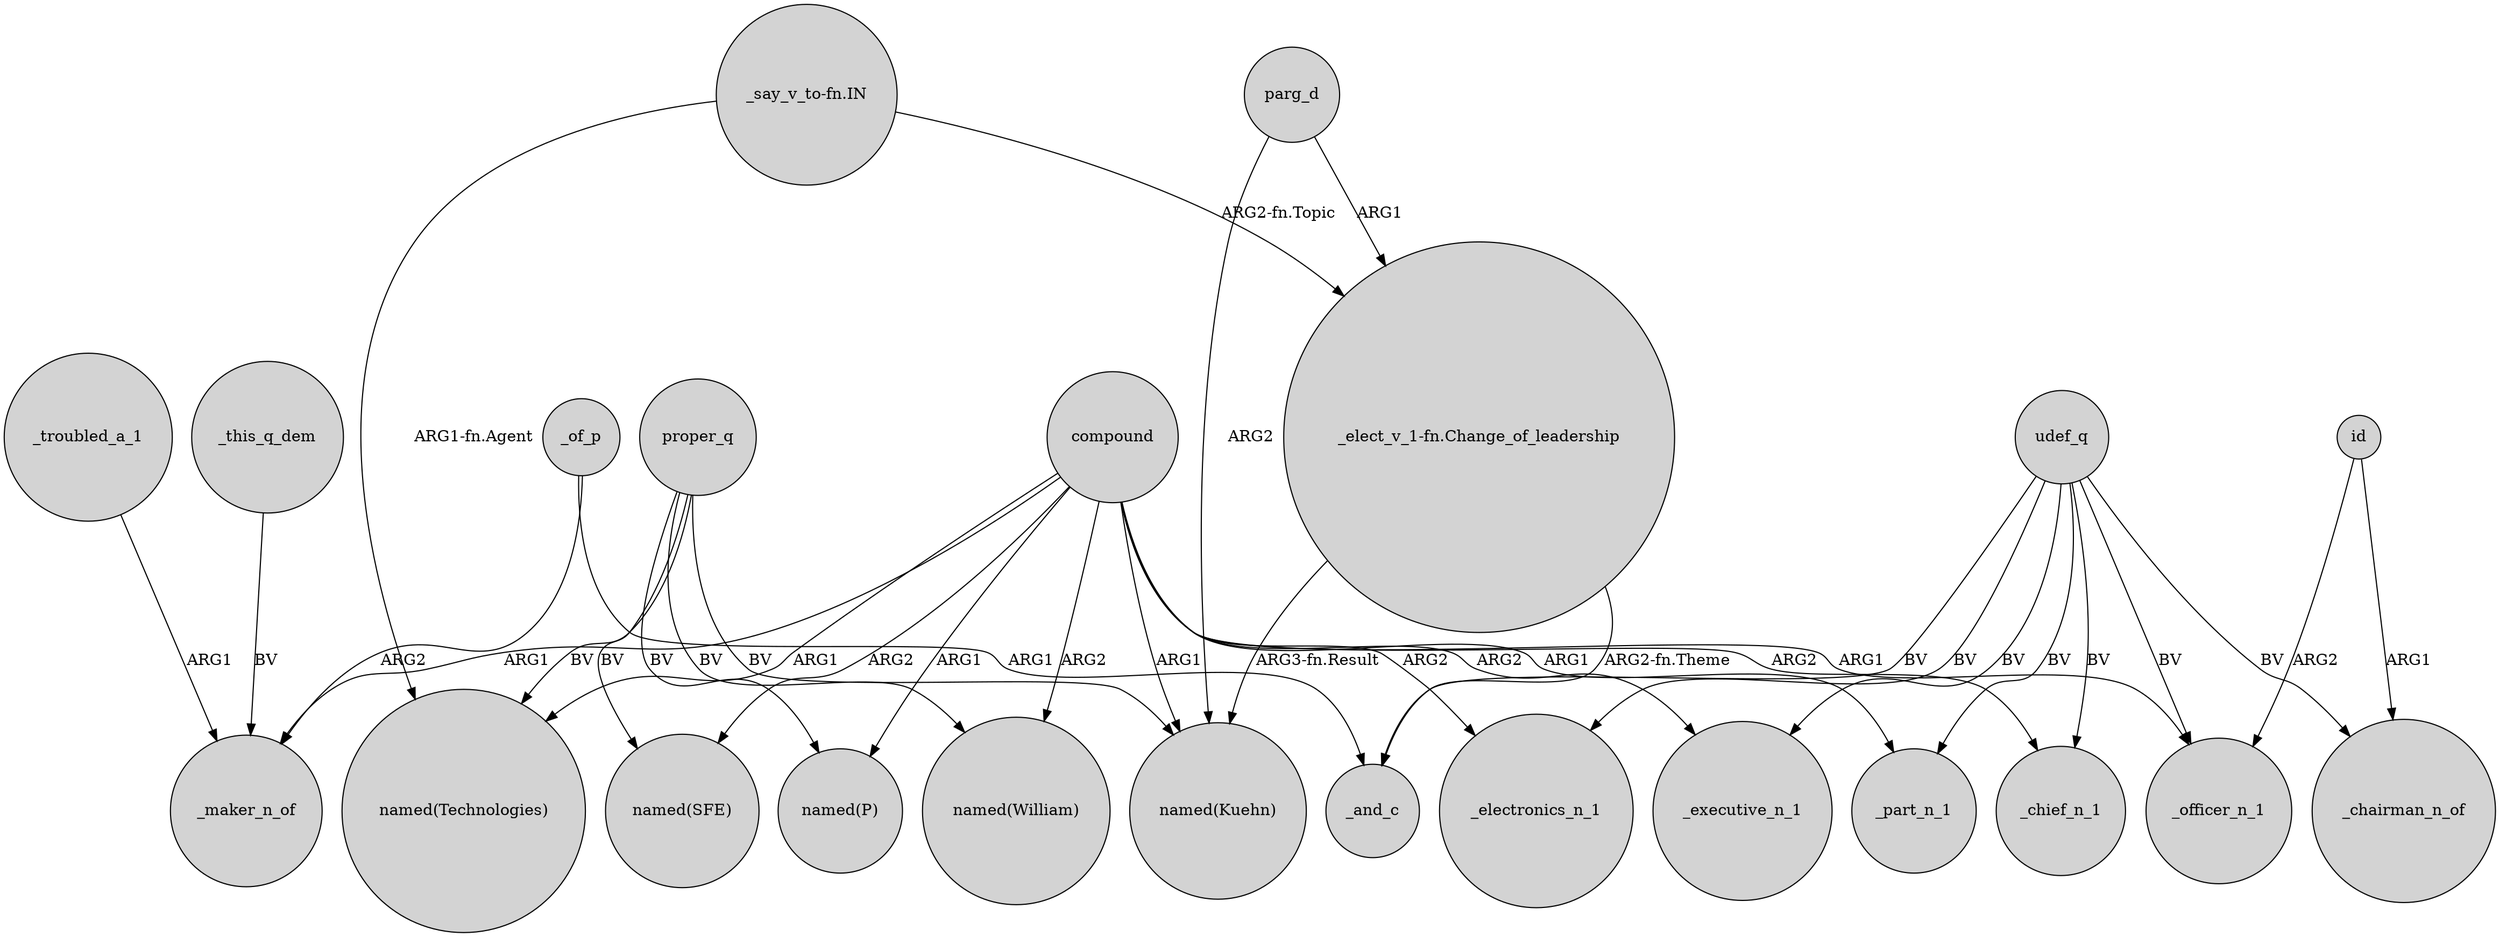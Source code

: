 digraph {
	node [shape=circle style=filled]
	_troubled_a_1 -> _maker_n_of [label=ARG1]
	compound -> "named(Technologies)" [label=ARG1]
	proper_q -> "named(SFE)" [label=BV]
	udef_q -> _executive_n_1 [label=BV]
	parg_d -> "named(Kuehn)" [label=ARG2]
	compound -> _part_n_1 [label=ARG1]
	_of_p -> _maker_n_of [label=ARG2]
	compound -> _maker_n_of [label=ARG1]
	parg_d -> "_elect_v_1-fn.Change_of_leadership" [label=ARG1]
	udef_q -> _chairman_n_of [label=BV]
	compound -> _chief_n_1 [label=ARG2]
	compound -> _officer_n_1 [label=ARG1]
	udef_q -> _electronics_n_1 [label=BV]
	"_say_v_to-fn.IN" -> "named(Technologies)" [label="ARG1-fn.Agent"]
	"_elect_v_1-fn.Change_of_leadership" -> _and_c [label="ARG2-fn.Theme"]
	compound -> "named(William)" [label=ARG2]
	compound -> _electronics_n_1 [label=ARG2]
	udef_q -> _chief_n_1 [label=BV]
	id -> _officer_n_1 [label=ARG2]
	compound -> "named(Kuehn)" [label=ARG1]
	proper_q -> "named(Technologies)" [label=BV]
	udef_q -> _officer_n_1 [label=BV]
	"_say_v_to-fn.IN" -> "_elect_v_1-fn.Change_of_leadership" [label="ARG2-fn.Topic"]
	_of_p -> _and_c [label=ARG1]
	"_elect_v_1-fn.Change_of_leadership" -> "named(Kuehn)" [label="ARG3-fn.Result"]
	_this_q_dem -> _maker_n_of [label=BV]
	compound -> "named(P)" [label=ARG1]
	udef_q -> _part_n_1 [label=BV]
	udef_q -> _and_c [label=BV]
	proper_q -> "named(Kuehn)" [label=BV]
	id -> _chairman_n_of [label=ARG1]
	compound -> _executive_n_1 [label=ARG2]
	proper_q -> "named(P)" [label=BV]
	compound -> "named(SFE)" [label=ARG2]
	proper_q -> "named(William)" [label=BV]
}
